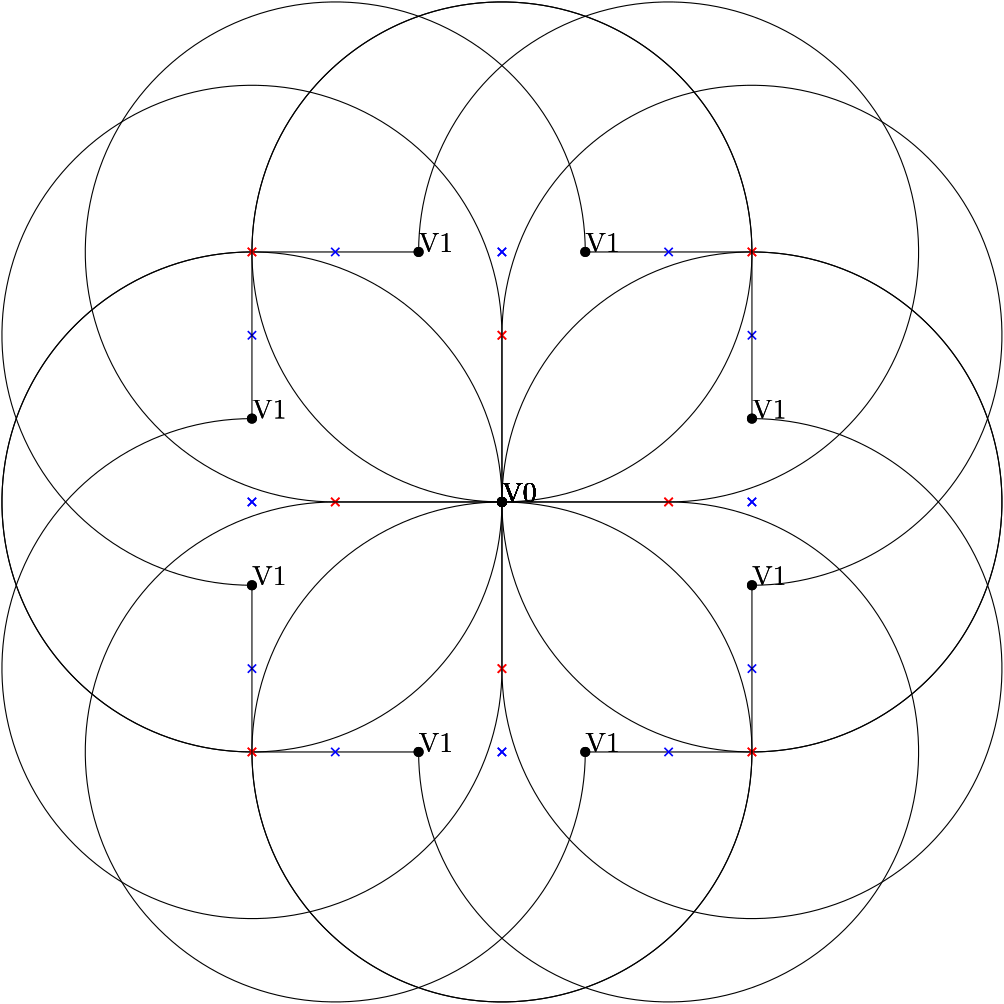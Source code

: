 <?xml version="1.0"?>
    <!DOCTYPE ipe SYSTEM "ipe.dtd">
    <ipe version="70005" creator="Ipe 7.1.4">
    <info created="D:20131106154934" modified="D:20131106160041"/>
    <preamble>\usepackage[english]{babel}</preamble>
    <ipestyle name="basic">
    <symbol name="arrow/arc(spx)">
    <path stroke="sym-stroke" fill="sym-stroke" pen="sym-pen">
    0 0 m
    -1 0.333 l
    -1 -0.333 l
    h
    </path>
    </symbol>
    <symbol name="arrow/farc(spx)">
    <path stroke="sym-stroke" fill="white" pen="sym-pen">
    0 0 m
    -1 0.333 l
    -1 -0.333 l
    h
    </path>
    </symbol>
    <symbol name="mark/circle(sx)" transformations="translations">
    <path fill="sym-stroke">
    0.6 0 0 0.6 0 0 e
    0.4 0 0 0.4 0 0 e
    </path>
    </symbol>
    <symbol name="mark/disk(sx)" transformations="translations">
    <path fill="sym-stroke">
    0.6 0 0 0.6 0 0 e
    </path>
    </symbol>
    <symbol name="mark/fdisk(sfx)" transformations="translations">
    <group>
    <path fill="sym-fill">
    0.5 0 0 0.5 0 0 e
    </path>
    <path fill="sym-stroke" fillrule="eofill">
    0.6 0 0 0.6 0 0 e
    0.4 0 0 0.4 0 0 e
    </path>
    </group>
    </symbol>
    <symbol name="mark/box(sx)" transformations="translations">
    <path fill="sym-stroke" fillrule="eofill">
    -0.6 -0.6 m
    0.6 -0.6 l
    0.6 0.6 l
    -0.6 0.6 l
    h
    -0.4 -0.4 m
    0.4 -0.4 l
    0.4 0.4 l
    -0.4 0.4 l
    h
    </path>
    </symbol>
    <symbol name="mark/square(sx)" transformations="translations">
    <path fill="sym-stroke">
    -0.6 -0.6 m
    0.6 -0.6 l
    0.6 0.6 l
    -0.6 0.6 l
    h
    </path>
    </symbol>
    <symbol name="mark/fsquare(sfx)" transformations="translations">
    <group>
    <path fill="sym-fill">
    -0.5 -0.5 m
    0.5 -0.5 l
    0.5 0.5 l
    -0.5 0.5 l
    h
    </path>
    <path fill="sym-stroke" fillrule="eofill">
    -0.6 -0.6 m
    0.6 -0.6 l
    0.6 0.6 l
    -0.6 0.6 l
    h
    -0.4 -0.4 m
    0.4 -0.4 l
    0.4 0.4 l
    -0.4 0.4 l
    h
    </path>
    </group>
    </symbol>
    <symbol name="mark/cross(sx)" transformations="translations">
    <group>
    <path fill="sym-stroke">
    -0.43 -0.57 m
    0.57 0.43 l
    0.43 0.57 l
    -0.57 -0.43 l
    h
    </path>
    <path fill="sym-stroke">
    -0.43 0.57 m
    0.57 -0.43 l
    0.43 -0.57 l
    -0.57 0.43 l
    h
    </path>
    </group>
    </symbol>
    <symbol name="arrow/fnormal(spx)">
    <path stroke="sym-stroke" fill="white" pen="sym-pen">
    0 0 m
    -1 0.333 l
    -1 -0.333 l
    h
    </path>
    </symbol>
    <symbol name="arrow/pointed(spx)">
    <path stroke="sym-stroke" fill="sym-stroke" pen="sym-pen">
    0 0 m
    -1 0.333 l
    -0.8 0 l
    -1 -0.333 l
    h
    </path>
    </symbol>
    <symbol name="arrow/fpointed(spx)">
    <path stroke="sym-stroke" fill="white" pen="sym-pen">
    0 0 m
    -1 0.333 l
    -0.8 0 l
    -1 -0.333 l
    h
    </path>
    </symbol>
    <symbol name="arrow/linear(spx)">
    <path stroke="sym-stroke" pen="sym-pen">
    -1 0.333 m
    0 0 l
    -1 -0.333 l
    </path>
    </symbol>
    <symbol name="arrow/fdouble(spx)">
    <path stroke="sym-stroke" fill="white" pen="sym-pen">
    0 0 m
    -1 0.333 l
    -1 -0.333 l
    h
    -1 0 m
    -2 0.333 l
    -2 -0.333 l
    h
    </path>
    </symbol>
    <symbol name="arrow/double(spx)">
    <path stroke="sym-stroke" fill="sym-stroke" pen="sym-pen">
    0 0 m
    -1 0.333 l
    -1 -0.333 l
    h
    -1 0 m
    -2 0.333 l
    -2 -0.333 l
    h
    </path>
    </symbol>
    <pen name="heavier" value="0.8"/>
    <pen name="fat" value="1.2"/>
    <pen name="ultrafat" value="2"/>
    <symbolsize name="large" value="5"/>
    <symbolsize name="small" value="2"/>
    <symbolsize name="tiny" value="1.1"/>
    <arrowsize name="large" value="10"/>
    <arrowsize name="small" value="5"/>
    <arrowsize name="tiny" value="3"/>
    <color name="red" value="1 0 0"/>
    <color name="green" value="0 1 0"/>
    <color name="blue" value="0 0 1"/>
    <color name="yellow" value="1 1 0"/>
    <color name="orange" value="1 0.647 0"/>
    <color name="gold" value="1 0.843 0"/>
    <color name="purple" value="0.627 0.125 0.941"/>
    <color name="gray" value="0.745"/>
    <color name="brown" value="0.647 0.165 0.165"/>
    <color name="navy" value="0 0 0.502"/>
    <color name="pink" value="1 0.753 0.796"/>
    <color name="seagreen" value="0.18 0.545 0.341"/>
    <color name="turquoise" value="0.251 0.878 0.816"/>
    <color name="violet" value="0.933 0.51 0.933"/>
    <color name="darkblue" value="0 0 0.545"/>
    <color name="darkcyan" value="0 0.545 0.545"/>
    <color name="darkgray" value="0.663"/>
    <color name="darkgreen" value="0 0.392 0"/>
    <color name="darkmagenta" value="0.545 0 0.545"/>
    <color name="darkorange" value="1 0.549 0"/>
    <color name="darkred" value="0.545 0 0"/>
    <color name="lightblue" value="0.678 0.847 0.902"/>
    <color name="lightcyan" value="0.878 1 1"/>
    <color name="lightgray" value="0.827"/>
    <color name="lightgreen" value="0.565 0.933 0.565"/>
    <color name="lightyellow" value="1 1 0.878"/>
    <dashstyle name="dashed" value="[4] 0"/>
    <dashstyle name="dotted" value="[1 3] 0"/>
    <dashstyle name="dash dotted" value="[4 2 1 2] 0"/>
    <dashstyle name="dash dot dotted" value="[4 2 1 2 1 2] 0"/>
    <textsize name="large" value="\large"/>
    <textsize name="Large" value="\Large"/>
    <textsize name="LARGE" value="\LARGE"/>
    <textsize name="huge" value="\huge"/>
    <textsize name="Huge" value="\Huge"/>
    <textsize name="small" value="\small"/>
    <textsize name="footnote" value="\footnotesize"/>
    <textsize name="tiny" value="\tiny"/>
    <textstyle name="center" begin="\begin{center}" end="\end{center}"/>
    <textstyle name="itemize" begin="\begin{itemize}" end="\end{itemize}"/>
    <textstyle name="item" begin="\begin{itemize}\item{}" end="\end{itemize}"/>
    <gridsize name="4 pts" value="4"/>
    <gridsize name="8 pts (~3 mm)" value="8"/>
    <gridsize name="16 pts (~6 mm)" value="16"/>
    <gridsize name="32 pts (~12 mm)" value="32"/>
    <gridsize name="10 pts (~3.5 mm)" value="10"/>
    <gridsize name="20 pts (~7 mm)" value="20"/>
    <gridsize name="14 pts (~5 mm)" value="14"/>
    <gridsize name="28 pts (~10 mm)" value="28"/>
    <gridsize name="56 pts (~20 mm)" value="56"/>
    <anglesize name="90 deg" value="90"/>
    <anglesize name="60 deg" value="60"/>
    <anglesize name="45 deg" value="45"/>
    <anglesize name="30 deg" value="30"/>
    <anglesize name="22.5 deg" value="22.5"/>
    <tiling name="falling" angle="-60" step="4" width="1"/>
    <tiling name="rising" angle="30" step="4" width="1"/>
    <layout paper="1000 1000" origin="0 0" frame="1000 1000" skip="32" crop="yes"/>
    </ipestyle>
    <page>
    <layer name="alpha"/>
    <view layers="alpha" active="alpha"/>
<use name="mark/disk(sx)" pos="500 500" size="normal" stroke="black"/>
<text transformations="translations" pos="500 500" stroke="black" type="label" width="190" height="10" depth="0" valign="baseline" size="normal">V0</text><use name="mark/disk(sx)" pos="530 590" size="normal" stroke="black"/>
<text transformations="translations" pos="530 590" stroke="black" type="label" width="190" height="10" depth="0" valign="baseline" size="normal">V1</text><use name="mark/cross(sx)" pos="590 500" size="normal" stroke="blue"/>
<use name="mark/cross(sx)" pos="590 590" size="normal" stroke="red"/>
<path stroke="black" pen="normal" dash="normal">
 530 590 m
 590 590 l
 </path>
<path stroke="black" pen="normal" dash="normal">
 500 500 m
 90,000 0 0 90,000 590 500 590 590 a
</path>
<use name="mark/disk(sx)" pos="500 500" size="normal" stroke="black"/>
<text transformations="translations" pos="500 500" stroke="black" type="label" width="190" height="10" depth="0" valign="baseline" size="normal">V0</text><use name="mark/disk(sx)" pos="470 590" size="normal" stroke="black"/>
<text transformations="translations" pos="470 590" stroke="black" type="label" width="190" height="10" depth="0" valign="baseline" size="normal">V1</text><use name="mark/cross(sx)" pos="410 500" size="normal" stroke="blue"/>
<use name="mark/cross(sx)" pos="410 590" size="normal" stroke="red"/>
<path stroke="black" pen="normal" dash="normal">
 470 590 m
 410 590 l
 </path>
<path stroke="black" pen="normal" dash="normal">
 410 590 m
 90,000 0 0 90,000 410 500 500 500 a
</path>
<use name="mark/disk(sx)" pos="500 500" size="normal" stroke="black"/>
<text transformations="translations" pos="500 500" stroke="black" type="label" width="190" height="10" depth="0" valign="baseline" size="normal">V0</text><use name="mark/disk(sx)" pos="530 410" size="normal" stroke="black"/>
<text transformations="translations" pos="530 410" stroke="black" type="label" width="190" height="10" depth="0" valign="baseline" size="normal">V1</text><use name="mark/cross(sx)" pos="590 500" size="normal" stroke="blue"/>
<use name="mark/cross(sx)" pos="590 410" size="normal" stroke="red"/>
<path stroke="black" pen="normal" dash="normal">
 530 410 m
 590 410 l
 </path>
<path stroke="black" pen="normal" dash="normal">
 590 410 m
 90,000 0 0 90,000 590 500 500 500 a
</path>
<use name="mark/disk(sx)" pos="500 500" size="normal" stroke="black"/>
<text transformations="translations" pos="500 500" stroke="black" type="label" width="190" height="10" depth="0" valign="baseline" size="normal">V0</text><use name="mark/disk(sx)" pos="470 410" size="normal" stroke="black"/>
<text transformations="translations" pos="470 410" stroke="black" type="label" width="190" height="10" depth="0" valign="baseline" size="normal">V1</text><use name="mark/cross(sx)" pos="410 500" size="normal" stroke="blue"/>
<use name="mark/cross(sx)" pos="410 410" size="normal" stroke="red"/>
<path stroke="black" pen="normal" dash="normal">
 470 410 m
 410 410 l
 </path>
<path stroke="black" pen="normal" dash="normal">
 500 500 m
 90,000 0 0 90,000 410 500 410 410 a
</path>
<use name="mark/disk(sx)" pos="500 500" size="normal" stroke="black"/>
<text transformations="translations" pos="500 500" stroke="black" type="label" width="190" height="10" depth="0" valign="baseline" size="normal">V0</text><use name="mark/disk(sx)" pos="590 530" size="normal" stroke="black"/>
<text transformations="translations" pos="590 530" stroke="black" type="label" width="190" height="10" depth="0" valign="baseline" size="normal">V1</text><use name="mark/cross(sx)" pos="590 440" size="normal" stroke="blue"/>
<use name="mark/cross(sx)" pos="500 440" size="normal" stroke="red"/>
<path stroke="black" pen="normal" dash="normal">
 500 500 m
 500 440 l
 </path>
<path stroke="black" pen="normal" dash="normal">
 500 440 m
 90,000 0 0 90,000 590 440 590 530 a
</path>
<use name="mark/disk(sx)" pos="500 500" size="normal" stroke="black"/>
<text transformations="translations" pos="500 500" stroke="black" type="label" width="190" height="10" depth="0" valign="baseline" size="normal">V0</text><use name="mark/disk(sx)" pos="410 530" size="normal" stroke="black"/>
<text transformations="translations" pos="410 530" stroke="black" type="label" width="190" height="10" depth="0" valign="baseline" size="normal">V1</text><use name="mark/cross(sx)" pos="410 440" size="normal" stroke="blue"/>
<use name="mark/cross(sx)" pos="500 440" size="normal" stroke="red"/>
<path stroke="black" pen="normal" dash="normal">
 500 500 m
 500 440 l
 </path>
<path stroke="black" pen="normal" dash="normal">
 410 530 m
 90,000 0 0 90,000 410 440 500 440 a
</path>
<use name="mark/disk(sx)" pos="500 500" size="normal" stroke="black"/>
<text transformations="translations" pos="500 500" stroke="black" type="label" width="190" height="10" depth="0" valign="baseline" size="normal">V0</text><use name="mark/disk(sx)" pos="590 470" size="normal" stroke="black"/>
<text transformations="translations" pos="590 470" stroke="black" type="label" width="190" height="10" depth="0" valign="baseline" size="normal">V1</text><use name="mark/cross(sx)" pos="590 560" size="normal" stroke="blue"/>
<use name="mark/cross(sx)" pos="500 560" size="normal" stroke="red"/>
<path stroke="black" pen="normal" dash="normal">
 500 500 m
 500 560 l
 </path>
<path stroke="black" pen="normal" dash="normal">
 590 470 m
 90,000 0 0 90,000 590 560 500 560 a
</path>
<use name="mark/disk(sx)" pos="500 500" size="normal" stroke="black"/>
<text transformations="translations" pos="500 500" stroke="black" type="label" width="190" height="10" depth="0" valign="baseline" size="normal">V0</text><use name="mark/disk(sx)" pos="410 470" size="normal" stroke="black"/>
<text transformations="translations" pos="410 470" stroke="black" type="label" width="190" height="10" depth="0" valign="baseline" size="normal">V1</text><use name="mark/cross(sx)" pos="410 560" size="normal" stroke="blue"/>
<use name="mark/cross(sx)" pos="500 560" size="normal" stroke="red"/>
<path stroke="black" pen="normal" dash="normal">
 500 500 m
 500 560 l
 </path>
<path stroke="black" pen="normal" dash="normal">
 500 560 m
 90,000 0 0 90,000 410 560 410 470 a
</path>
<use name="mark/disk(sx)" pos="500 500" size="normal" stroke="black"/>
<text transformations="translations" pos="500 500" stroke="black" type="label" width="190" height="10" depth="0" valign="baseline" size="normal">V0</text><use name="mark/disk(sx)" pos="530 590" size="normal" stroke="black"/>
<text transformations="translations" pos="530 590" stroke="black" type="label" width="190" height="10" depth="0" valign="baseline" size="normal">V1</text><use name="mark/cross(sx)" pos="440 590" size="normal" stroke="blue"/>
<use name="mark/cross(sx)" pos="440 500" size="normal" stroke="red"/>
<path stroke="black" pen="normal" dash="normal">
 500 500 m
 440 500 l
 </path>
<path stroke="black" pen="normal" dash="normal">
 530 590 m
 90,000 0 0 90,000 440 590 440 500 a
</path>
<use name="mark/disk(sx)" pos="500 500" size="normal" stroke="black"/>
<text transformations="translations" pos="500 500" stroke="black" type="label" width="190" height="10" depth="0" valign="baseline" size="normal">V0</text><use name="mark/disk(sx)" pos="470 590" size="normal" stroke="black"/>
<text transformations="translations" pos="470 590" stroke="black" type="label" width="190" height="10" depth="0" valign="baseline" size="normal">V1</text><use name="mark/cross(sx)" pos="560 590" size="normal" stroke="blue"/>
<use name="mark/cross(sx)" pos="560 500" size="normal" stroke="red"/>
<path stroke="black" pen="normal" dash="normal">
 500 500 m
 560 500 l
 </path>
<path stroke="black" pen="normal" dash="normal">
 560 500 m
 90,000 0 0 90,000 560 590 470 590 a
</path>
<use name="mark/disk(sx)" pos="500 500" size="normal" stroke="black"/>
<text transformations="translations" pos="500 500" stroke="black" type="label" width="190" height="10" depth="0" valign="baseline" size="normal">V0</text><use name="mark/disk(sx)" pos="530 410" size="normal" stroke="black"/>
<text transformations="translations" pos="530 410" stroke="black" type="label" width="190" height="10" depth="0" valign="baseline" size="normal">V1</text><use name="mark/cross(sx)" pos="440 410" size="normal" stroke="blue"/>
<use name="mark/cross(sx)" pos="440 500" size="normal" stroke="red"/>
<path stroke="black" pen="normal" dash="normal">
 500 500 m
 440 500 l
 </path>
<path stroke="black" pen="normal" dash="normal">
 440 500 m
 90,000 0 0 90,000 440 410 530 410 a
</path>
<use name="mark/disk(sx)" pos="500 500" size="normal" stroke="black"/>
<text transformations="translations" pos="500 500" stroke="black" type="label" width="190" height="10" depth="0" valign="baseline" size="normal">V0</text><use name="mark/disk(sx)" pos="470 410" size="normal" stroke="black"/>
<text transformations="translations" pos="470 410" stroke="black" type="label" width="190" height="10" depth="0" valign="baseline" size="normal">V1</text><use name="mark/cross(sx)" pos="560 410" size="normal" stroke="blue"/>
<use name="mark/cross(sx)" pos="560 500" size="normal" stroke="red"/>
<path stroke="black" pen="normal" dash="normal">
 500 500 m
 560 500 l
 </path>
<path stroke="black" pen="normal" dash="normal">
 470 410 m
 90,000 0 0 90,000 560 410 560 500 a
</path>
<use name="mark/disk(sx)" pos="500 500" size="normal" stroke="black"/>
<text transformations="translations" pos="500 500" stroke="black" type="label" width="190" height="10" depth="0" valign="baseline" size="normal">V0</text><use name="mark/disk(sx)" pos="590 530" size="normal" stroke="black"/>
<text transformations="translations" pos="590 530" stroke="black" type="label" width="190" height="10" depth="0" valign="baseline" size="normal">V1</text><use name="mark/cross(sx)" pos="500 590" size="normal" stroke="blue"/>
<use name="mark/cross(sx)" pos="590 590" size="normal" stroke="red"/>
<path stroke="black" pen="normal" dash="normal">
 590 530 m
 590 590 l
 </path>
<path stroke="black" pen="normal" dash="normal">
 590 590 m
 90,000 0 0 90,000 500 590 500 500 a
</path>
<use name="mark/disk(sx)" pos="500 500" size="normal" stroke="black"/>
<text transformations="translations" pos="500 500" stroke="black" type="label" width="190" height="10" depth="0" valign="baseline" size="normal">V0</text><use name="mark/disk(sx)" pos="410 530" size="normal" stroke="black"/>
<text transformations="translations" pos="410 530" stroke="black" type="label" width="190" height="10" depth="0" valign="baseline" size="normal">V1</text><use name="mark/cross(sx)" pos="500 590" size="normal" stroke="blue"/>
<use name="mark/cross(sx)" pos="410 590" size="normal" stroke="red"/>
<path stroke="black" pen="normal" dash="normal">
 410 530 m
 410 590 l
 </path>
<path stroke="black" pen="normal" dash="normal">
 500 500 m
 90,000 0 0 90,000 500 590 410 590 a
</path>
<use name="mark/disk(sx)" pos="500 500" size="normal" stroke="black"/>
<text transformations="translations" pos="500 500" stroke="black" type="label" width="190" height="10" depth="0" valign="baseline" size="normal">V0</text><use name="mark/disk(sx)" pos="590 470" size="normal" stroke="black"/>
<text transformations="translations" pos="590 470" stroke="black" type="label" width="190" height="10" depth="0" valign="baseline" size="normal">V1</text><use name="mark/cross(sx)" pos="500 410" size="normal" stroke="blue"/>
<use name="mark/cross(sx)" pos="590 410" size="normal" stroke="red"/>
<path stroke="black" pen="normal" dash="normal">
 590 470 m
 590 410 l
 </path>
<path stroke="black" pen="normal" dash="normal">
 500 500 m
 90,000 0 0 90,000 500 410 590 410 a
</path>
<use name="mark/disk(sx)" pos="500 500" size="normal" stroke="black"/>
<text transformations="translations" pos="500 500" stroke="black" type="label" width="190" height="10" depth="0" valign="baseline" size="normal">V0</text><use name="mark/disk(sx)" pos="410 470" size="normal" stroke="black"/>
<text transformations="translations" pos="410 470" stroke="black" type="label" width="190" height="10" depth="0" valign="baseline" size="normal">V1</text><use name="mark/cross(sx)" pos="500 410" size="normal" stroke="blue"/>
<use name="mark/cross(sx)" pos="410 410" size="normal" stroke="red"/>
<path stroke="black" pen="normal" dash="normal">
 410 470 m
 410 410 l
 </path>
<path stroke="black" pen="normal" dash="normal">
 410 410 m
 90,000 0 0 90,000 500 410 500 500 a
</path>
</page>
</ipe>
